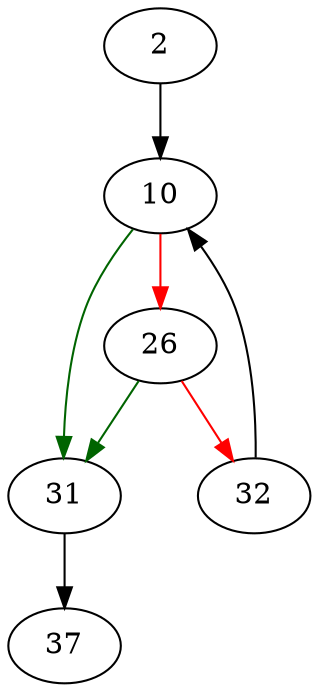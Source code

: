strict digraph "sqlite3StrICmp" {
	// Node definitions.
	2 [entry=true];
	10;
	31;
	26;
	32;
	37;

	// Edge definitions.
	2 -> 10;
	10 -> 31 [
		color=darkgreen
		cond=true
	];
	10 -> 26 [
		color=red
		cond=false
	];
	31 -> 37;
	26 -> 31 [
		color=darkgreen
		cond=true
	];
	26 -> 32 [
		color=red
		cond=false
	];
	32 -> 10;
}